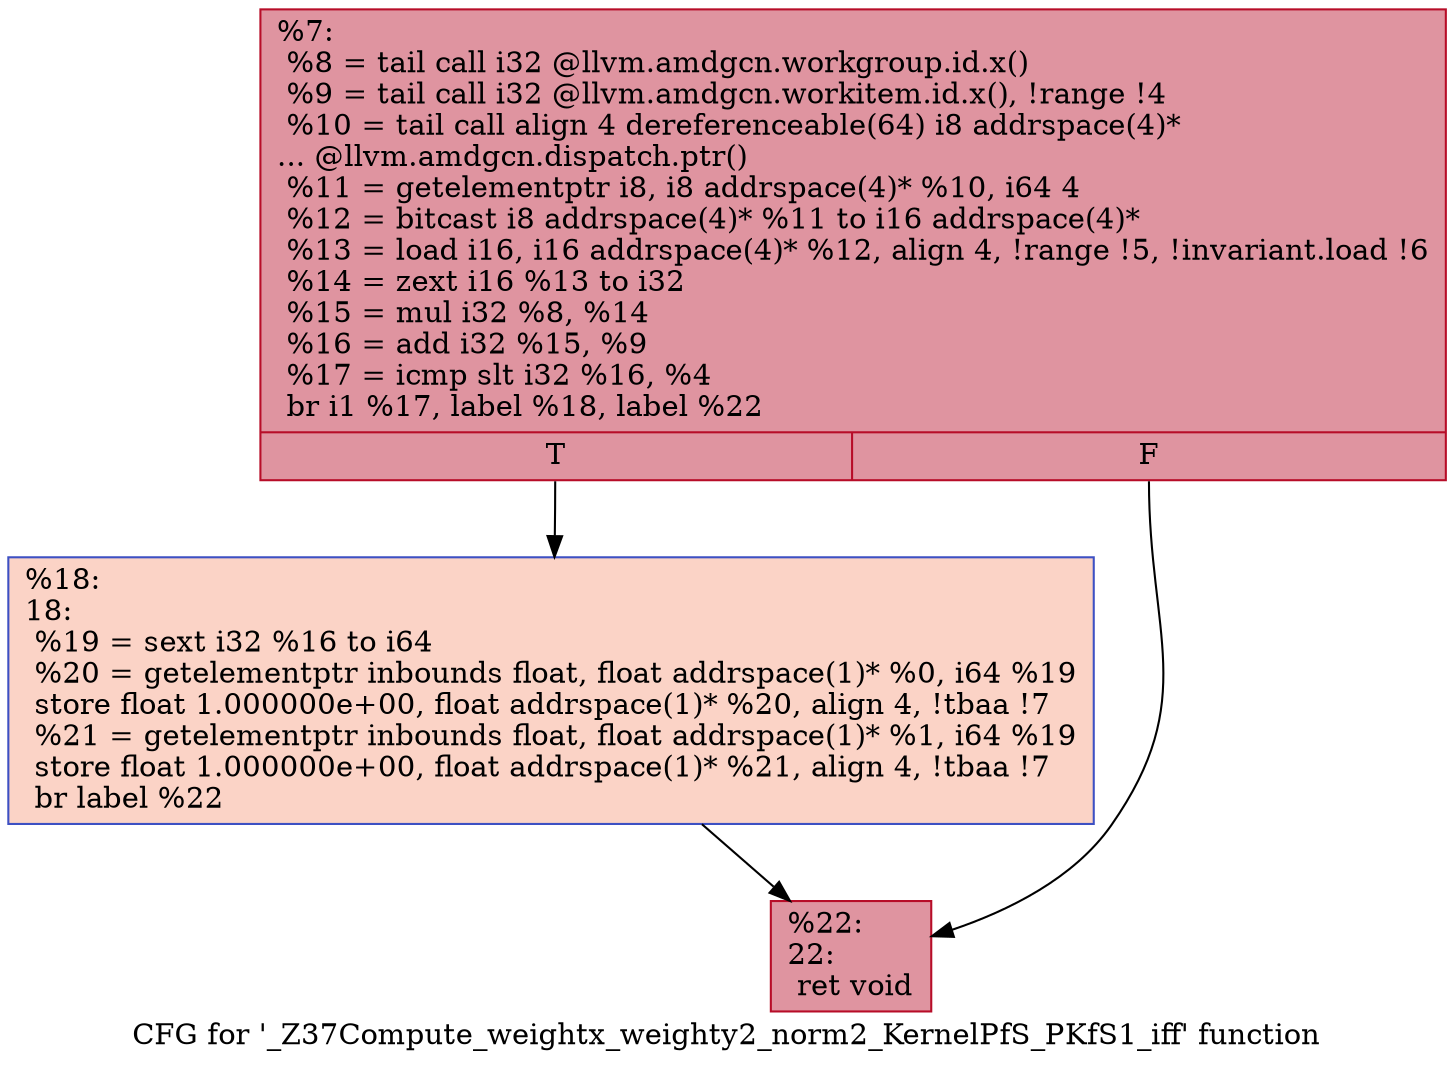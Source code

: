 digraph "CFG for '_Z37Compute_weightx_weighty2_norm2_KernelPfS_PKfS1_iff' function" {
	label="CFG for '_Z37Compute_weightx_weighty2_norm2_KernelPfS_PKfS1_iff' function";

	Node0x579d200 [shape=record,color="#b70d28ff", style=filled, fillcolor="#b70d2870",label="{%7:\l  %8 = tail call i32 @llvm.amdgcn.workgroup.id.x()\l  %9 = tail call i32 @llvm.amdgcn.workitem.id.x(), !range !4\l  %10 = tail call align 4 dereferenceable(64) i8 addrspace(4)*\l... @llvm.amdgcn.dispatch.ptr()\l  %11 = getelementptr i8, i8 addrspace(4)* %10, i64 4\l  %12 = bitcast i8 addrspace(4)* %11 to i16 addrspace(4)*\l  %13 = load i16, i16 addrspace(4)* %12, align 4, !range !5, !invariant.load !6\l  %14 = zext i16 %13 to i32\l  %15 = mul i32 %8, %14\l  %16 = add i32 %15, %9\l  %17 = icmp slt i32 %16, %4\l  br i1 %17, label %18, label %22\l|{<s0>T|<s1>F}}"];
	Node0x579d200:s0 -> Node0x579f130;
	Node0x579d200:s1 -> Node0x579f1c0;
	Node0x579f130 [shape=record,color="#3d50c3ff", style=filled, fillcolor="#f59c7d70",label="{%18:\l18:                                               \l  %19 = sext i32 %16 to i64\l  %20 = getelementptr inbounds float, float addrspace(1)* %0, i64 %19\l  store float 1.000000e+00, float addrspace(1)* %20, align 4, !tbaa !7\l  %21 = getelementptr inbounds float, float addrspace(1)* %1, i64 %19\l  store float 1.000000e+00, float addrspace(1)* %21, align 4, !tbaa !7\l  br label %22\l}"];
	Node0x579f130 -> Node0x579f1c0;
	Node0x579f1c0 [shape=record,color="#b70d28ff", style=filled, fillcolor="#b70d2870",label="{%22:\l22:                                               \l  ret void\l}"];
}
